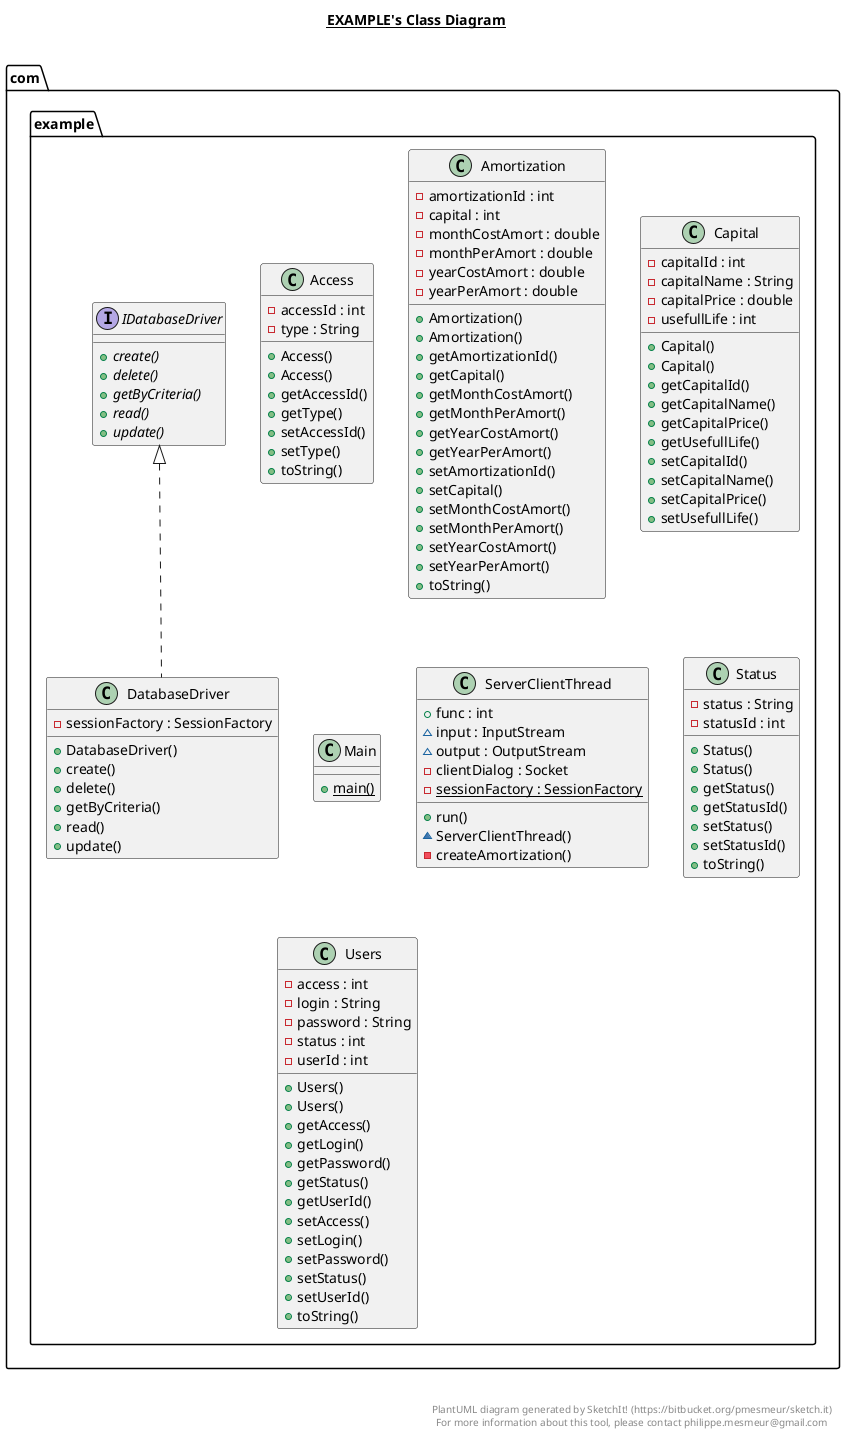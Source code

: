 @startuml

title __EXAMPLE's Class Diagram__\n

  namespace com.example {
    class com.example.Access {
        - accessId : int
        - type : String
        + Access()
        + Access()
        + getAccessId()
        + getType()
        + setAccessId()
        + setType()
        + toString()
    }
  }
  

  namespace com.example {
    class com.example.Amortization {
        - amortizationId : int
        - capital : int
        - monthCostAmort : double
        - monthPerAmort : double
        - yearCostAmort : double
        - yearPerAmort : double
        + Amortization()
        + Amortization()
        + getAmortizationId()
        + getCapital()
        + getMonthCostAmort()
        + getMonthPerAmort()
        + getYearCostAmort()
        + getYearPerAmort()
        + setAmortizationId()
        + setCapital()
        + setMonthCostAmort()
        + setMonthPerAmort()
        + setYearCostAmort()
        + setYearPerAmort()
        + toString()
    }
  }
  

  namespace com.example {
    class com.example.Capital {
        - capitalId : int
        - capitalName : String
        - capitalPrice : double
        - usefullLife : int
        + Capital()
        + Capital()
        + getCapitalId()
        + getCapitalName()
        + getCapitalPrice()
        + getUsefullLife()
        + setCapitalId()
        + setCapitalName()
        + setCapitalPrice()
        + setUsefullLife()
    }
  }
  

  namespace com.example {
    class com.example.DatabaseDriver {
        - sessionFactory : SessionFactory
        + DatabaseDriver()
        + create()
        + delete()
        + getByCriteria()
        + read()
        + update()
    }
  }
  

  namespace com.example {
    interface com.example.IDatabaseDriver {
        {abstract} + create()
        {abstract} + delete()
        {abstract} + getByCriteria()
        {abstract} + read()
        {abstract} + update()
    }
  }
  

  namespace com.example {
    class com.example.Main {
        {static} + main()
    }
  }
  

  namespace com.example {
    class com.example.ServerClientThread {
        + func : int
        ~ input : InputStream
        ~ output : OutputStream
        - clientDialog : Socket
        {static} - sessionFactory : SessionFactory
        + run()
        ~ ServerClientThread()
        - createAmortization()
    }
  }
  

  namespace com.example {
    class com.example.Status {
        - status : String
        - statusId : int
        + Status()
        + Status()
        + getStatus()
        + getStatusId()
        + setStatus()
        + setStatusId()
        + toString()
    }
  }
  

  namespace com.example {
    class com.example.Users {
        - access : int
        - login : String
        - password : String
        - status : int
        - userId : int
        + Users()
        + Users()
        + getAccess()
        + getLogin()
        + getPassword()
        + getStatus()
        + getUserId()
        + setAccess()
        + setLogin()
        + setPassword()
        + setStatus()
        + setUserId()
        + toString()
    }
  }
  

  com.example.DatabaseDriver .up.|> com.example.IDatabaseDriver


right footer


PlantUML diagram generated by SketchIt! (https://bitbucket.org/pmesmeur/sketch.it)
For more information about this tool, please contact philippe.mesmeur@gmail.com
endfooter

@enduml
